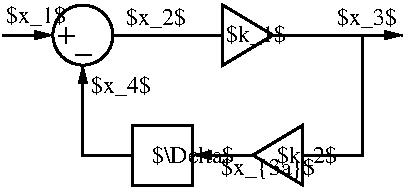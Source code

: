 #FIG 3.2
Landscape
Center
Inches
Letter  
100.00
Single
-2
1200 2
0 32 #909090
0 33 #e6e4ce
0 34 #9b9b9b
0 35 #ce9100
0 36 #f762aa
0 37 #7070ff
0 38 #9191fe
0 39 #8e928e
0 40 #e7e7cf
0 41 #9e9a9e
0 42 #cf9200
0 43 #f761ae
0 44 #7171ff
0 45 #595d59
0 46 #636363
0 47 #8e8e8e
0 48 #b79b73
0 49 #4193ff
0 50 #bf703b
0 51 #db7700
0 52 #dab800
0 53 #006400
0 54 #5a6b3b
0 55 #d3d3d3
0 56 #aaaaaa
0 57 #8e8ea4
0 58 #f3b95d
0 59 #89996b
0 60 #646464
0 61 #b7e6ff
0 62 #86c0ec
0 63 #bdbdbd
0 64 #d39552
0 65 #98d2fe
0 66 #8c6b6b
0 67 #8c9c6b
0 68 #f76b00
0 69 #5a6b39
0 70 #8c9c6b
0 71 #8c9c7b
0 72 #184a18
0 73 #adadad
0 74 #f7bd5a
0 75 #636b9c
0 76 #f7f7f7
0 77 #de0000
0 78 #adadad
0 79 #f7bd5a
0 80 #adadad
0 81 #f7bd5a
0 82 #636b9c
0 83 #526b29
0 84 #949494
0 85 #006300
0 86 #9ca5b5
0 87 #ff9400
0 88 #ff9400
0 89 #00634a
0 90 #7b844a
0 91 #63737b
0 92 #e7bd7b
0 93 #184a18
0 94 #f7bd5a
0 95 #dedede
0 96 #f3eed3
0 97 #f5ae5d
0 98 #95ce99
0 99 #b5157d
0 100 #eeeeee
0 101 #848484
0 102 #7b7b7b
0 103 #005a00
0 104 #e77373
0 105 #ffcb31
0 106 #29794a
0 107 #de2821
0 108 #2159c6
0 109 #f8f8f8
0 110 #e6e6e6
0 111 #a5b5c6
0 112 #6b6b94
0 113 #846b6b
0 114 #529c4a
0 115 #d6e7e7
0 116 #526363
0 117 #186b4a
0 118 #21845a
0 119 #e7e7e7
0 120 #717571
0 121 #414541
0 122 #2277ff
0 123 #d5d5d5
0 124 #d0e7f8
0 125 #cce2f2
0 126 #2360f9
0 127 #acc2ff
0 128 #ffafff
0 129 #e2e2e2
0 130 #80ee80
0 131 #fee680
0 132 #ffb200
0 133 #000000
0 134 #5f5f5f
0 135 #b2b2b2
0 136 #9ed30a
0 137 #d575ea
0 138 #e0b341
0 139 #14b732
0 140 #fc859b
0 141 #cca1ba
6 2364 1069 2484 1189
2 1 0 1 0 7 50 -1 -1 0.000 0 0 -1 0 0 2
	 2424 1069 2424 1189
2 1 0 1 0 7 50 -1 -1 0.000 0 0 -1 0 0 2
	 2364 1129 2484 1129
-6
6 3750 1725 4500 2325
2 3 0 2 0 7 50 -1 -1 0.000 0 0 -1 0 0 4
	 4200 1800 4200 2250 3825 2025 4200 1800
4 0 0 50 -1 0 12 0.0000 6 195 450 4004 2087 $k_2$\001
-6
1 4 0 2 0 7 51 -1 -1 0.000 1 0.0000 2550 1125 225 225 2325 1125 2775 1125
2 3 0 2 0 7 50 -1 -1 0.000 0 0 -1 0 0 4
	 3600 900 3600 1350 3975 1125 3600 900
2 1 0 1 0 7 50 -1 -1 0.000 0 0 -1 0 0 2
	 2498 1277 2618 1277
2 1 0 2 0 7 50 -1 -1 0.000 0 0 -1 0 0 2
	 2775 1125 3600 1125
2 1 0 2 0 7 50 -1 -1 0.000 0 0 -1 1 0 2
	1 1 1.00 60.00 120.00
	 3975 1125 4950 1125
2 1 0 2 0 7 50 -1 -1 0.000 0 0 -1 0 0 3
	 4650 1125 4650 2025 4200 2025
2 1 0 2 0 7 50 -1 -1 0.000 0 0 -1 1 0 2
	1 1 1.00 60.00 120.00
	 1950 1125 2325 1125
2 2 0 2 0 7 50 -1 -1 0.000 0 0 -1 0 0 5
	 2925 1800 3375 1800 3375 2250 2925 2250 2925 1800
2 1 0 2 0 7 50 -1 -1 0.000 0 0 -1 1 0 2
	1 1 1.00 60.00 120.00
	 3825 2025 3375 2025
2 1 0 2 0 7 50 -1 -1 0.000 0 0 -1 1 0 3
	1 1 1.00 60.00 120.00
	 2925 2025 2550 2025 2550 1350
4 0 0 50 -1 0 12 0.0000 6 195 450 1972 1037 $x_1$\001
4 0 0 50 -1 0 12 0.0000 6 195 450 2870 1047 $x_2$\001
4 0 0 50 -1 0 12 0.0000 6 195 450 4458 1050 $x_3$\001
4 0 0 50 -1 0 12 0.0000 6 195 450 2612 1560 $x_4$\001
4 0 0 50 -1 0 12 0.0000 6 195 450 3625 1175 $k_1$\001
4 0 0 50 -1 0 12 0.0000 6 165 645 3067 2082 $\\Delta$\001
4 0 0 50 -1 0 12 0.0000 6 195 720 3586 2175 $x_{3a}$\001
